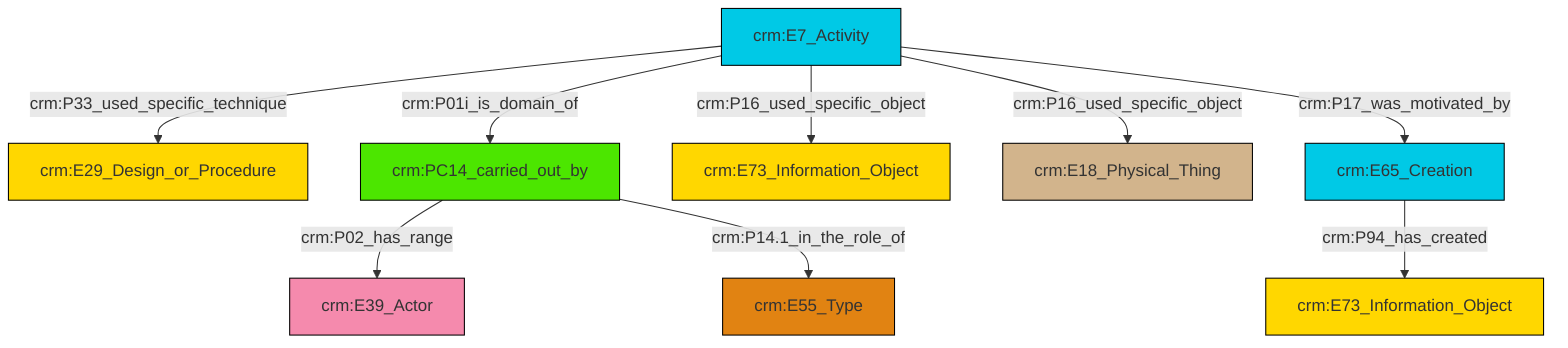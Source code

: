 graph TD
classDef Literal fill:#f2f2f2,stroke:#000000;
classDef CRM_Entity fill:#FFFFFF,stroke:#000000;
classDef Temporal_Entity fill:#00C9E6, stroke:#000000;
classDef Type fill:#E18312, stroke:#000000;
classDef Time-Span fill:#2C9C91, stroke:#000000;
classDef Appellation fill:#FFEB7F, stroke:#000000;
classDef Place fill:#008836, stroke:#000000;
classDef Persistent_Item fill:#B266B2, stroke:#000000;
classDef Conceptual_Object fill:#FFD700, stroke:#000000;
classDef Physical_Thing fill:#D2B48C, stroke:#000000;
classDef Actor fill:#f58aad, stroke:#000000;
classDef PC_Classes fill:#4ce600, stroke:#000000;
classDef Multi fill:#cccccc,stroke:#000000;

4["crm:E7_Activity"]:::Temporal_Entity -->|crm:P01i_is_domain_of| 5["crm:PC14_carried_out_by"]:::PC_Classes
4["crm:E7_Activity"]:::Temporal_Entity -->|crm:P16_used_specific_object| 11["crm:E18_Physical_Thing"]:::Physical_Thing
13["crm:E65_Creation"]:::Temporal_Entity -->|crm:P94_has_created| 14["crm:E73_Information_Object"]:::Conceptual_Object
5["crm:PC14_carried_out_by"]:::PC_Classes -->|crm:P02_has_range| 0["crm:E39_Actor"]:::Actor
4["crm:E7_Activity"]:::Temporal_Entity -->|crm:P33_used_specific_technique| 2["crm:E29_Design_or_Procedure"]:::Conceptual_Object
4["crm:E7_Activity"]:::Temporal_Entity -->|crm:P17_was_motivated_by| 13["crm:E65_Creation"]:::Temporal_Entity
4["crm:E7_Activity"]:::Temporal_Entity -->|crm:P16_used_specific_object| 7["crm:E73_Information_Object"]:::Conceptual_Object
5["crm:PC14_carried_out_by"]:::PC_Classes -->|crm:P14.1_in_the_role_of| 9["crm:E55_Type"]:::Type